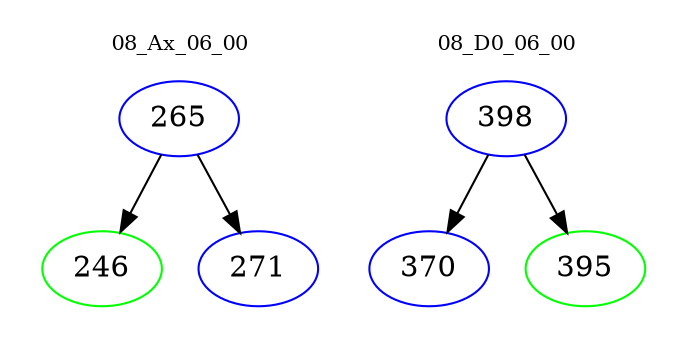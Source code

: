 digraph{
subgraph cluster_0 {
color = white
label = "08_Ax_06_00";
fontsize=10;
T0_265 [label="265", color="blue"]
T0_265 -> T0_246 [color="black"]
T0_246 [label="246", color="green"]
T0_265 -> T0_271 [color="black"]
T0_271 [label="271", color="blue"]
}
subgraph cluster_1 {
color = white
label = "08_D0_06_00";
fontsize=10;
T1_398 [label="398", color="blue"]
T1_398 -> T1_370 [color="black"]
T1_370 [label="370", color="blue"]
T1_398 -> T1_395 [color="black"]
T1_395 [label="395", color="green"]
}
}
